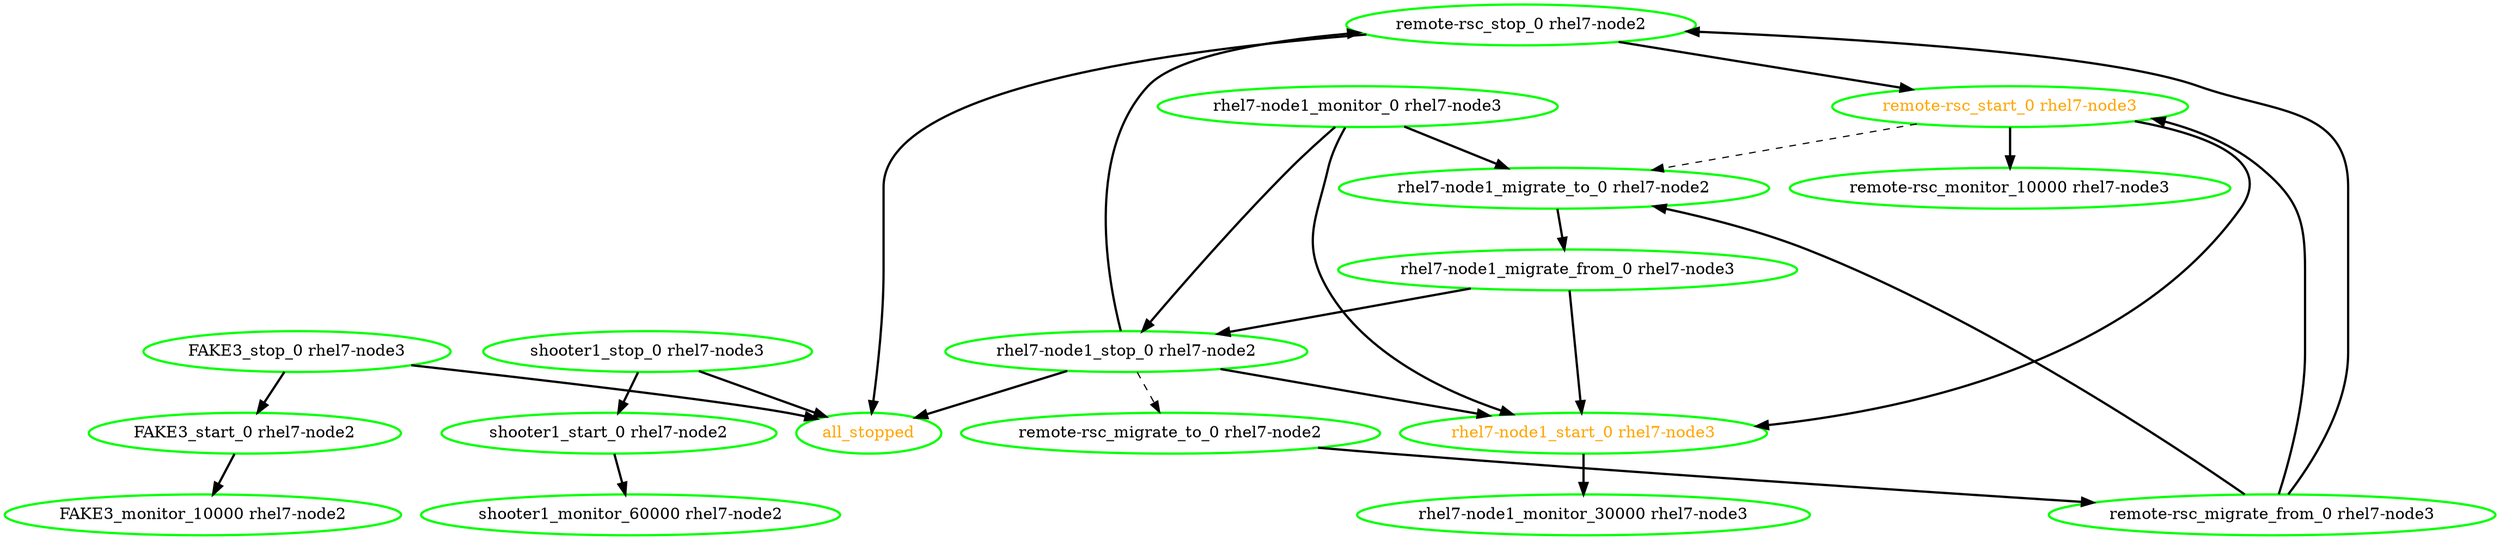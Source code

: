  digraph "g" {
"FAKE3_monitor_10000 rhel7-node2" [ style=bold color="green" fontcolor="black"]
"FAKE3_start_0 rhel7-node2" -> "FAKE3_monitor_10000 rhel7-node2" [ style = bold]
"FAKE3_start_0 rhel7-node2" [ style=bold color="green" fontcolor="black"]
"FAKE3_stop_0 rhel7-node3" -> "FAKE3_start_0 rhel7-node2" [ style = bold]
"FAKE3_stop_0 rhel7-node3" -> "all_stopped" [ style = bold]
"FAKE3_stop_0 rhel7-node3" [ style=bold color="green" fontcolor="black"]
"all_stopped" [ style=bold color="green" fontcolor="orange"]
"remote-rsc_migrate_from_0 rhel7-node3" -> "remote-rsc_start_0 rhel7-node3" [ style = bold]
"remote-rsc_migrate_from_0 rhel7-node3" -> "remote-rsc_stop_0 rhel7-node2" [ style = bold]
"remote-rsc_migrate_from_0 rhel7-node3" -> "rhel7-node1_migrate_to_0 rhel7-node2" [ style = bold]
"remote-rsc_migrate_from_0 rhel7-node3" [ style=bold color="green" fontcolor="black"]
"remote-rsc_migrate_to_0 rhel7-node2" -> "remote-rsc_migrate_from_0 rhel7-node3" [ style = bold]
"remote-rsc_migrate_to_0 rhel7-node2" [ style=bold color="green" fontcolor="black"]
"remote-rsc_monitor_10000 rhel7-node3" [ style=bold color="green" fontcolor="black"]
"remote-rsc_start_0 rhel7-node3" -> "remote-rsc_monitor_10000 rhel7-node3" [ style = bold]
"remote-rsc_start_0 rhel7-node3" -> "rhel7-node1_migrate_to_0 rhel7-node2" [ style = dashed]
"remote-rsc_start_0 rhel7-node3" -> "rhel7-node1_start_0 rhel7-node3" [ style = bold]
"remote-rsc_start_0 rhel7-node3" [ style=bold color="green" fontcolor="orange"]
"remote-rsc_stop_0 rhel7-node2" -> "all_stopped" [ style = bold]
"remote-rsc_stop_0 rhel7-node2" -> "remote-rsc_start_0 rhel7-node3" [ style = bold]
"remote-rsc_stop_0 rhel7-node2" [ style=bold color="green" fontcolor="black"]
"rhel7-node1_migrate_from_0 rhel7-node3" -> "rhel7-node1_start_0 rhel7-node3" [ style = bold]
"rhel7-node1_migrate_from_0 rhel7-node3" -> "rhel7-node1_stop_0 rhel7-node2" [ style = bold]
"rhel7-node1_migrate_from_0 rhel7-node3" [ style=bold color="green" fontcolor="black"]
"rhel7-node1_migrate_to_0 rhel7-node2" -> "rhel7-node1_migrate_from_0 rhel7-node3" [ style = bold]
"rhel7-node1_migrate_to_0 rhel7-node2" [ style=bold color="green" fontcolor="black"]
"rhel7-node1_monitor_0 rhel7-node3" -> "rhel7-node1_migrate_to_0 rhel7-node2" [ style = bold]
"rhel7-node1_monitor_0 rhel7-node3" -> "rhel7-node1_start_0 rhel7-node3" [ style = bold]
"rhel7-node1_monitor_0 rhel7-node3" -> "rhel7-node1_stop_0 rhel7-node2" [ style = bold]
"rhel7-node1_monitor_0 rhel7-node3" [ style=bold color="green" fontcolor="black"]
"rhel7-node1_monitor_30000 rhel7-node3" [ style=bold color="green" fontcolor="black"]
"rhel7-node1_start_0 rhel7-node3" -> "rhel7-node1_monitor_30000 rhel7-node3" [ style = bold]
"rhel7-node1_start_0 rhel7-node3" [ style=bold color="green" fontcolor="orange"]
"rhel7-node1_stop_0 rhel7-node2" -> "all_stopped" [ style = bold]
"rhel7-node1_stop_0 rhel7-node2" -> "remote-rsc_migrate_to_0 rhel7-node2" [ style = dashed]
"rhel7-node1_stop_0 rhel7-node2" -> "remote-rsc_stop_0 rhel7-node2" [ style = bold]
"rhel7-node1_stop_0 rhel7-node2" -> "rhel7-node1_start_0 rhel7-node3" [ style = bold]
"rhel7-node1_stop_0 rhel7-node2" [ style=bold color="green" fontcolor="black"]
"shooter1_monitor_60000 rhel7-node2" [ style=bold color="green" fontcolor="black"]
"shooter1_start_0 rhel7-node2" -> "shooter1_monitor_60000 rhel7-node2" [ style = bold]
"shooter1_start_0 rhel7-node2" [ style=bold color="green" fontcolor="black"]
"shooter1_stop_0 rhel7-node3" -> "all_stopped" [ style = bold]
"shooter1_stop_0 rhel7-node3" -> "shooter1_start_0 rhel7-node2" [ style = bold]
"shooter1_stop_0 rhel7-node3" [ style=bold color="green" fontcolor="black"]
}
